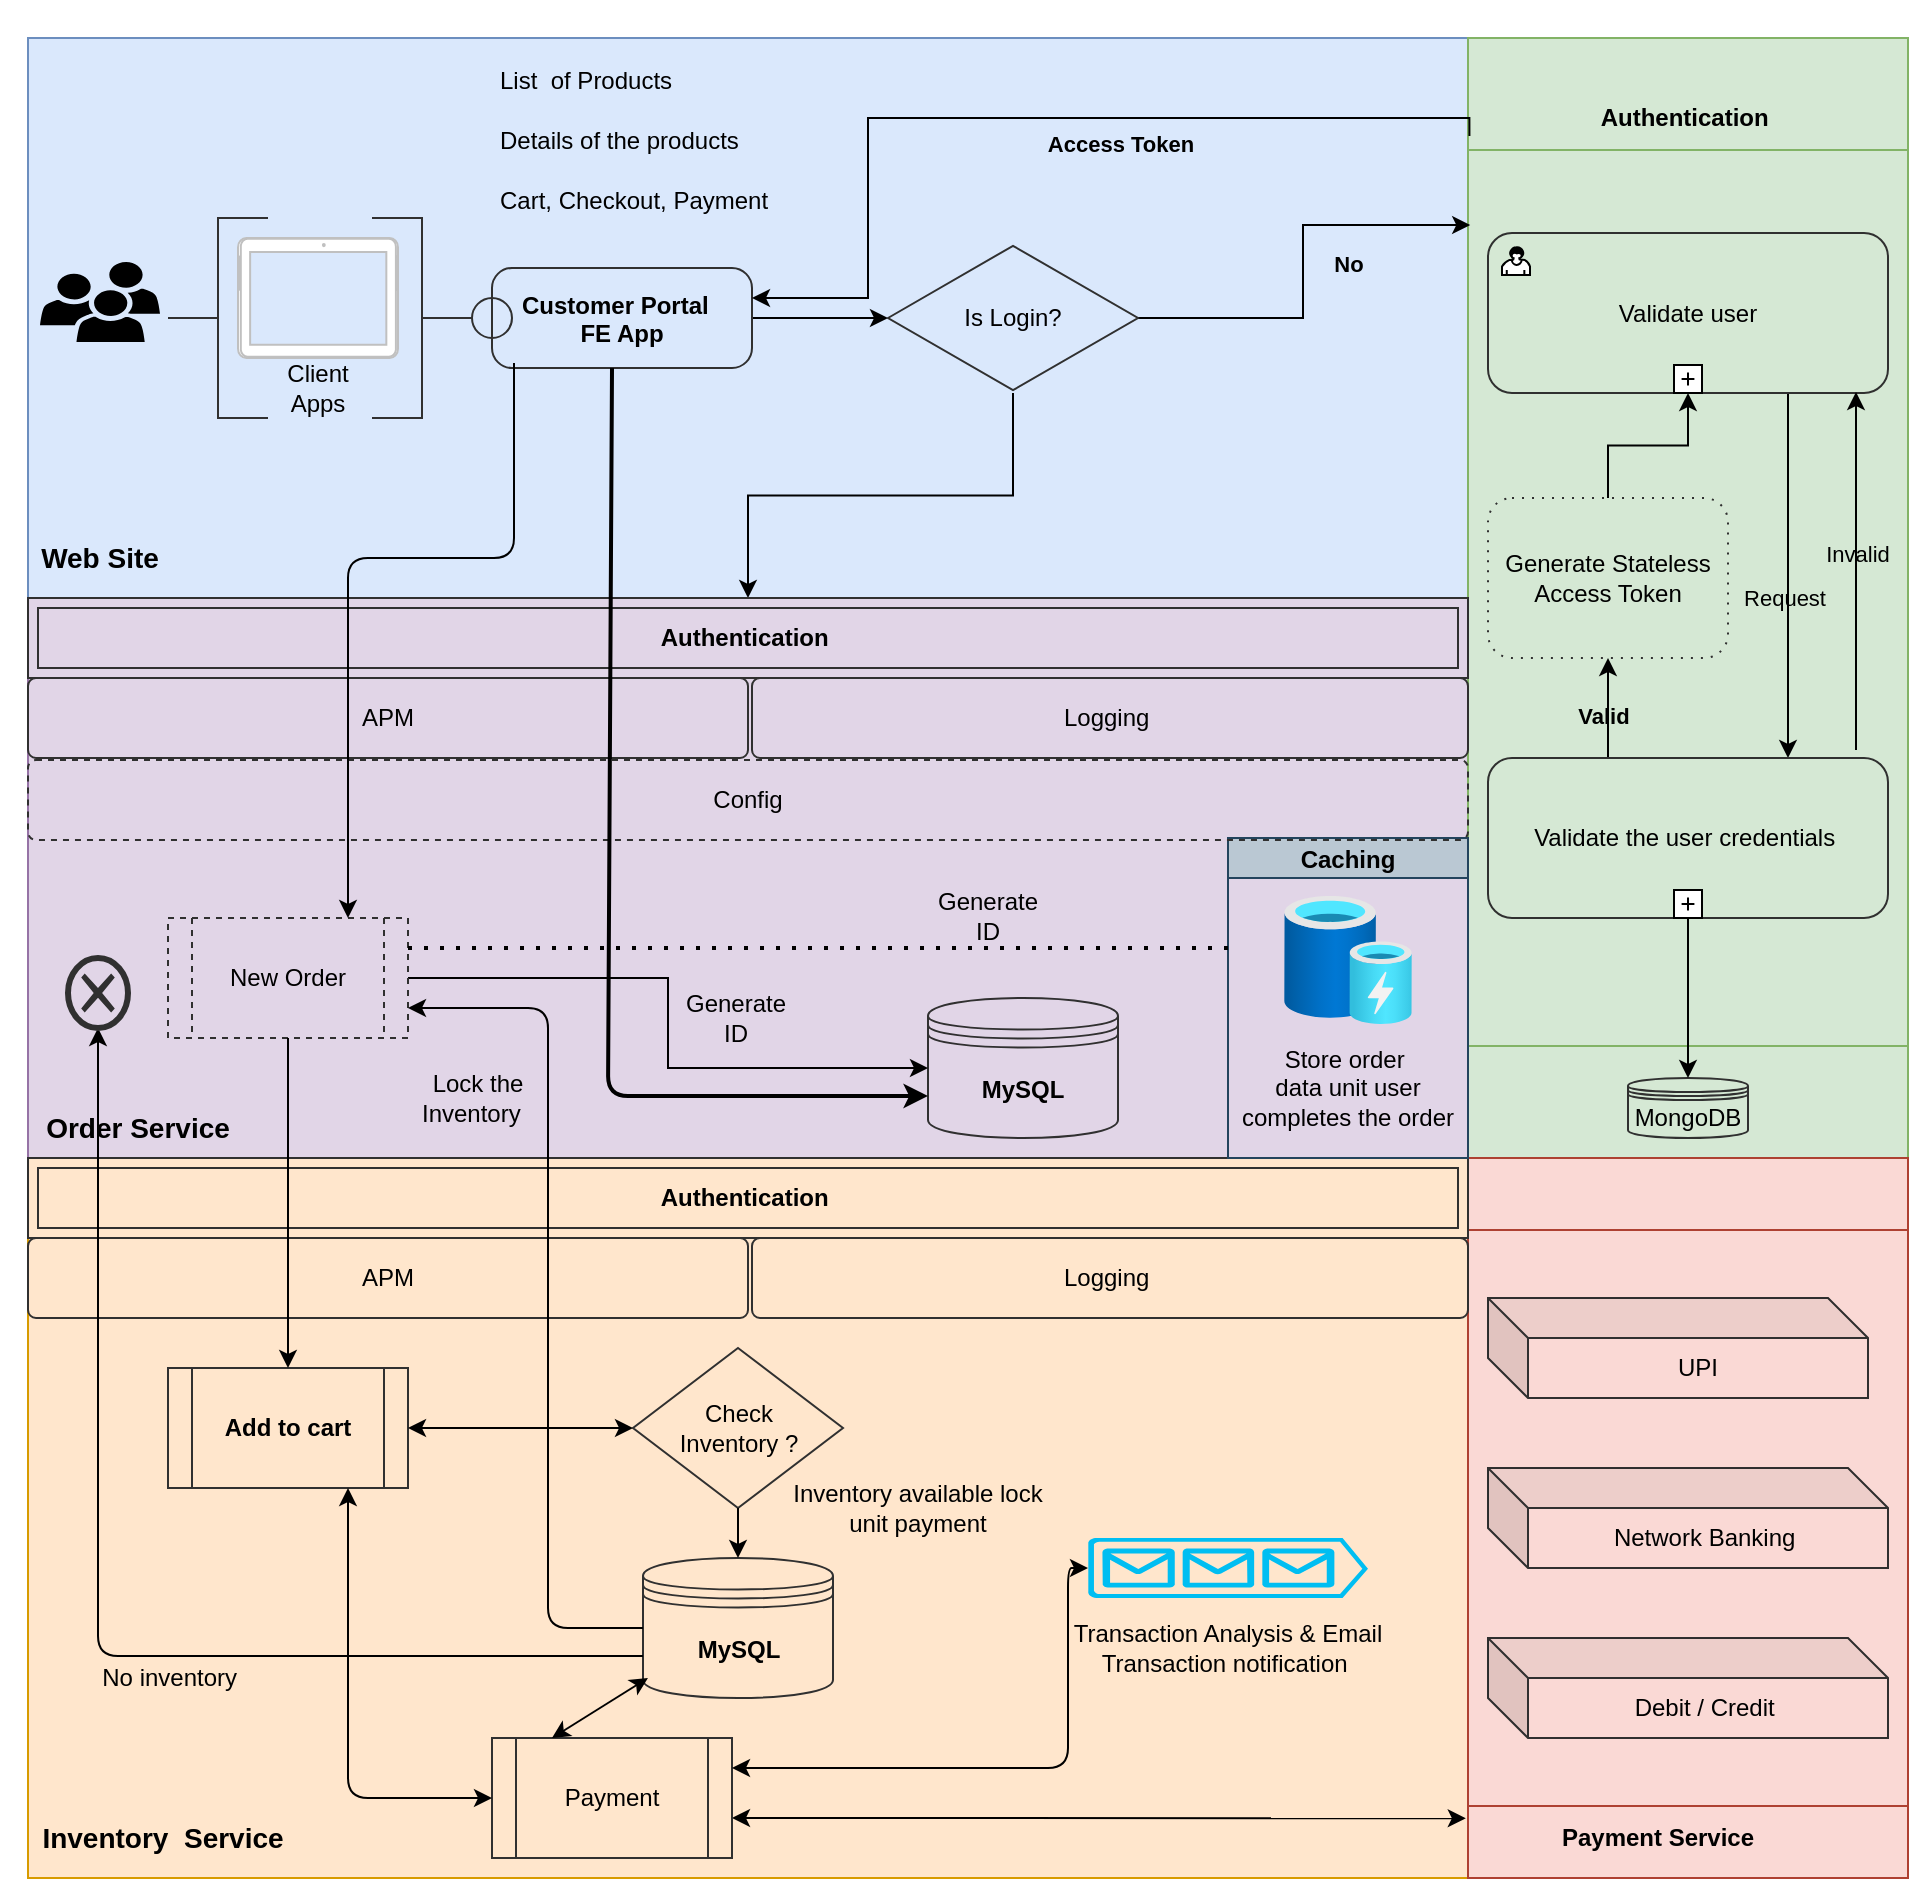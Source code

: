<mxfile version="13.9.5" type="device"><diagram id="s8GR6KWpbj6PPHhlcET9" name="highlevel"><mxGraphModel dx="946" dy="604" grid="1" gridSize="10" guides="1" tooltips="1" connect="1" arrows="1" fold="1" page="1" pageScale="1" pageWidth="827" pageHeight="1169" math="0" shadow="0"><root><mxCell id="0"/><mxCell id="1" parent="0"/><mxCell id="UxBd67RNH-7SOXcz0ok8-1" value="" style="rounded=0;whiteSpace=wrap;html=1;fillColor=#dae8fc;strokeColor=#6c8ebf;" vertex="1" parent="1"><mxGeometry x="40" y="40" width="720" height="280" as="geometry"/></mxCell><mxCell id="UxBd67RNH-7SOXcz0ok8-2" value="" style="rounded=0;whiteSpace=wrap;html=1;fillColor=#e1d5e7;strokeColor=#9673a6;" vertex="1" parent="1"><mxGeometry x="40" y="320" width="720" height="280" as="geometry"/></mxCell><mxCell id="UxBd67RNH-7SOXcz0ok8-3" value="" style="rounded=0;whiteSpace=wrap;html=1;fillColor=#ffe6cc;strokeColor=#d79b00;" vertex="1" parent="1"><mxGeometry x="40" y="600" width="720" height="360" as="geometry"/></mxCell><mxCell id="UxBd67RNH-7SOXcz0ok8-4" value="" style="shape=process;whiteSpace=wrap;html=1;backgroundOutline=1;direction=south;fillColor=#d5e8d4;strokeColor=#82b366;" vertex="1" parent="1"><mxGeometry x="760" y="40" width="220" height="560" as="geometry"/></mxCell><mxCell id="UxBd67RNH-7SOXcz0ok8-9" value="" style="html=1;shape=mxgraph.flowchart.annotation_2;align=left;labelPosition=right;strokeColor=#303030;" vertex="1" parent="1"><mxGeometry x="110" y="130" width="50" height="100" as="geometry"/></mxCell><mxCell id="UxBd67RNH-7SOXcz0ok8-10" value="" style="html=1;shape=mxgraph.flowchart.annotation_2;align=left;labelPosition=right;strokeColor=#303030;rotation=-180;" vertex="1" parent="1"><mxGeometry x="212" y="130" width="50" height="100" as="geometry"/></mxCell><mxCell id="UxBd67RNH-7SOXcz0ok8-22" value="" style="verticalLabelPosition=bottom;verticalAlign=top;html=1;shadow=0;dashed=0;strokeWidth=1;shape=mxgraph.android.tab2;strokeColor=#c0c0c0;direction=north;" vertex="1" parent="1"><mxGeometry x="145" y="140" width="80" height="60" as="geometry"/></mxCell><mxCell id="UxBd67RNH-7SOXcz0ok8-23" value="" style="pointerEvents=1;shadow=0;dashed=0;html=1;strokeColor=none;labelPosition=center;verticalLabelPosition=bottom;verticalAlign=top;outlineConnect=0;align=center;shape=mxgraph.office.users.users;fillColor=#000000;" vertex="1" parent="1"><mxGeometry x="46" y="152" width="60" height="40" as="geometry"/></mxCell><mxCell id="UxBd67RNH-7SOXcz0ok8-24" value="&lt;font color=&quot;#000000&quot;&gt;Client Apps&lt;/font&gt;" style="text;html=1;strokeColor=none;fillColor=none;align=center;verticalAlign=middle;whiteSpace=wrap;rounded=0;" vertex="1" parent="1"><mxGeometry x="165" y="205" width="40" height="20" as="geometry"/></mxCell><mxCell id="UxBd67RNH-7SOXcz0ok8-28" value="" style="edgeStyle=orthogonalEdgeStyle;rounded=0;orthogonalLoop=1;jettySize=auto;html=1;fontColor=#000000;strokeColor=#000000;" edge="1" parent="1" source="UxBd67RNH-7SOXcz0ok8-25" target="UxBd67RNH-7SOXcz0ok8-27"><mxGeometry relative="1" as="geometry"/></mxCell><mxCell id="UxBd67RNH-7SOXcz0ok8-25" value="Customer Portal  &#10;FE App" style="shape=umlState;rounded=1;verticalAlign=middle;align=center;absoluteArcSize=1;arcSize=10;umlStateConnection=connPointRefEntry;boundedLbl=1;strokeColor=#303030;fillColor=none;fontColor=#000000;fontStyle=1" vertex="1" parent="1"><mxGeometry x="262" y="155" width="140" height="50" as="geometry"/></mxCell><mxCell id="UxBd67RNH-7SOXcz0ok8-30" value="" style="edgeStyle=orthogonalEdgeStyle;rounded=0;orthogonalLoop=1;jettySize=auto;html=1;strokeColor=#000000;fontColor=#000000;" edge="1" parent="1" source="UxBd67RNH-7SOXcz0ok8-27" target="UxBd67RNH-7SOXcz0ok8-2"><mxGeometry relative="1" as="geometry"/></mxCell><mxCell id="UxBd67RNH-7SOXcz0ok8-31" style="edgeStyle=orthogonalEdgeStyle;rounded=0;orthogonalLoop=1;jettySize=auto;html=1;entryX=0.167;entryY=0.995;entryDx=0;entryDy=0;entryPerimeter=0;strokeColor=#000000;fontColor=#000000;" edge="1" parent="1" source="UxBd67RNH-7SOXcz0ok8-27" target="UxBd67RNH-7SOXcz0ok8-4"><mxGeometry relative="1" as="geometry"/></mxCell><mxCell id="UxBd67RNH-7SOXcz0ok8-49" value="No" style="edgeLabel;html=1;align=center;verticalAlign=middle;resizable=0;points=[];fontColor=#000000;labelBackgroundColor=none;fontStyle=1" vertex="1" connectable="0" parent="UxBd67RNH-7SOXcz0ok8-31"><mxGeometry x="-0.195" y="-2" relative="1" as="geometry"><mxPoint x="20.5" y="-24.5" as="offset"/></mxGeometry></mxCell><mxCell id="UxBd67RNH-7SOXcz0ok8-27" value="Is Login?" style="html=1;whiteSpace=wrap;aspect=fixed;shape=isoRectangle;strokeColor=#303030;fillColor=none;fontColor=#000000;" vertex="1" parent="1"><mxGeometry x="470" y="142.5" width="125" height="75" as="geometry"/></mxCell><mxCell id="UxBd67RNH-7SOXcz0ok8-29" value="MongoDB" style="shape=datastore;whiteSpace=wrap;html=1;strokeColor=#303030;fillColor=none;fontColor=#000000;" vertex="1" parent="1"><mxGeometry x="840" y="560" width="60" height="30" as="geometry"/></mxCell><mxCell id="UxBd67RNH-7SOXcz0ok8-40" value="" style="edgeStyle=orthogonalEdgeStyle;rounded=0;orthogonalLoop=1;jettySize=auto;html=1;exitX=0.75;exitY=1;exitDx=0;exitDy=0;entryX=0.75;entryY=0;entryDx=0;entryDy=0;strokeColor=#000000;fontColor=#000000;" edge="1" parent="1" source="UxBd67RNH-7SOXcz0ok8-34" target="UxBd67RNH-7SOXcz0ok8-38"><mxGeometry relative="1" as="geometry"/></mxCell><mxCell id="UxBd67RNH-7SOXcz0ok8-45" value="Request" style="edgeLabel;html=1;align=center;verticalAlign=middle;resizable=0;points=[];fontColor=#000000;labelBackgroundColor=none;" vertex="1" connectable="0" parent="UxBd67RNH-7SOXcz0ok8-40"><mxGeometry x="0.112" y="-2" relative="1" as="geometry"><mxPoint y="1" as="offset"/></mxGeometry></mxCell><mxCell id="UxBd67RNH-7SOXcz0ok8-34" value="Validate user" style="html=1;whiteSpace=wrap;rounded=1;dropTarget=0;strokeColor=#303030;fillColor=none;fontColor=#000000;" vertex="1" parent="1"><mxGeometry x="770" y="137.5" width="200" height="80" as="geometry"/></mxCell><mxCell id="UxBd67RNH-7SOXcz0ok8-35" value="" style="html=1;shape=mxgraph.bpmn.user_task;outlineConnect=0;" vertex="1" parent="UxBd67RNH-7SOXcz0ok8-34"><mxGeometry width="14" height="14" relative="1" as="geometry"><mxPoint x="7" y="7" as="offset"/></mxGeometry></mxCell><mxCell id="UxBd67RNH-7SOXcz0ok8-36" value="" style="html=1;shape=plus;outlineConnect=0;" vertex="1" parent="UxBd67RNH-7SOXcz0ok8-34"><mxGeometry x="0.5" y="1" width="14" height="14" relative="1" as="geometry"><mxPoint x="-7" y="-14" as="offset"/></mxGeometry></mxCell><mxCell id="UxBd67RNH-7SOXcz0ok8-43" value="" style="edgeStyle=orthogonalEdgeStyle;rounded=0;orthogonalLoop=1;jettySize=auto;html=1;strokeColor=#000000;fontColor=#000000;" edge="1" parent="1" source="UxBd67RNH-7SOXcz0ok8-37" target="UxBd67RNH-7SOXcz0ok8-34"><mxGeometry relative="1" as="geometry"/></mxCell><mxCell id="UxBd67RNH-7SOXcz0ok8-37" value="Generate Stateless Access Token" style="shape=ext;rounded=1;html=1;whiteSpace=wrap;dashed=1;dashPattern=1 4;strokeColor=#303030;fillColor=none;fontColor=#000000;" vertex="1" parent="1"><mxGeometry x="770" y="270" width="120" height="80" as="geometry"/></mxCell><mxCell id="UxBd67RNH-7SOXcz0ok8-41" style="edgeStyle=orthogonalEdgeStyle;rounded=0;orthogonalLoop=1;jettySize=auto;html=1;exitX=0.5;exitY=1;exitDx=0;exitDy=0;strokeColor=#000000;fontColor=#000000;" edge="1" parent="1" source="UxBd67RNH-7SOXcz0ok8-38" target="UxBd67RNH-7SOXcz0ok8-29"><mxGeometry relative="1" as="geometry"/></mxCell><mxCell id="UxBd67RNH-7SOXcz0ok8-42" value="" style="edgeStyle=orthogonalEdgeStyle;rounded=0;orthogonalLoop=1;jettySize=auto;html=1;strokeColor=#000000;fontColor=#000000;" edge="1" parent="1" source="UxBd67RNH-7SOXcz0ok8-38" target="UxBd67RNH-7SOXcz0ok8-37"><mxGeometry relative="1" as="geometry"><Array as="points"><mxPoint x="830" y="390"/><mxPoint x="830" y="390"/></Array></mxGeometry></mxCell><mxCell id="UxBd67RNH-7SOXcz0ok8-44" value="Valid&amp;nbsp;" style="edgeLabel;html=1;align=center;verticalAlign=middle;resizable=0;points=[];fontColor=#000000;labelBackgroundColor=none;fontStyle=1" vertex="1" connectable="0" parent="UxBd67RNH-7SOXcz0ok8-42"><mxGeometry x="-0.16" y="1" relative="1" as="geometry"><mxPoint as="offset"/></mxGeometry></mxCell><mxCell id="UxBd67RNH-7SOXcz0ok8-38" value="Validate the user credentials&amp;nbsp;" style="html=1;whiteSpace=wrap;rounded=1;dropTarget=0;strokeColor=#303030;fillColor=none;fontColor=#000000;" vertex="1" parent="1"><mxGeometry x="770" y="400" width="200" height="80" as="geometry"/></mxCell><mxCell id="UxBd67RNH-7SOXcz0ok8-39" value="" style="html=1;shape=plus;outlineConnect=0;" vertex="1" parent="UxBd67RNH-7SOXcz0ok8-38"><mxGeometry x="0.5" y="1" width="14" height="14" relative="1" as="geometry"><mxPoint x="-7" y="-14" as="offset"/></mxGeometry></mxCell><mxCell id="UxBd67RNH-7SOXcz0ok8-46" value="&lt;b&gt;Authentication&lt;/b&gt;&amp;nbsp;" style="text;html=1;strokeColor=none;fillColor=none;align=center;verticalAlign=middle;whiteSpace=wrap;rounded=0;labelBackgroundColor=none;fontColor=#000000;" vertex="1" parent="1"><mxGeometry x="850" y="70" width="40" height="20" as="geometry"/></mxCell><mxCell id="UxBd67RNH-7SOXcz0ok8-47" value="" style="edgeStyle=orthogonalEdgeStyle;rounded=0;orthogonalLoop=1;jettySize=auto;html=1;exitX=0.92;exitY=-0.05;exitDx=0;exitDy=0;entryX=0.92;entryY=0.994;entryDx=0;entryDy=0;strokeColor=#000000;fontColor=#000000;exitPerimeter=0;entryPerimeter=0;" edge="1" parent="1" source="UxBd67RNH-7SOXcz0ok8-38" target="UxBd67RNH-7SOXcz0ok8-34"><mxGeometry relative="1" as="geometry"><mxPoint x="930" y="227.5" as="sourcePoint"/><mxPoint x="930" y="410" as="targetPoint"/></mxGeometry></mxCell><mxCell id="UxBd67RNH-7SOXcz0ok8-48" value="Invalid&amp;nbsp;" style="edgeLabel;html=1;align=center;verticalAlign=middle;resizable=0;points=[];fontColor=#000000;labelBackgroundColor=none;" vertex="1" connectable="0" parent="UxBd67RNH-7SOXcz0ok8-47"><mxGeometry x="0.112" y="-2" relative="1" as="geometry"><mxPoint y="1" as="offset"/></mxGeometry></mxCell><mxCell id="UxBd67RNH-7SOXcz0ok8-53" value="" style="shape=process;whiteSpace=wrap;html=1;backgroundOutline=1;labelBackgroundColor=none;strokeColor=#ae4132;fillColor=#fad9d5;direction=south;" vertex="1" parent="1"><mxGeometry x="760" y="600" width="220" height="360" as="geometry"/></mxCell><mxCell id="UxBd67RNH-7SOXcz0ok8-54" value="&lt;b&gt;Payment Service&lt;/b&gt;" style="text;html=1;strokeColor=none;fillColor=none;align=center;verticalAlign=middle;whiteSpace=wrap;rounded=0;labelBackgroundColor=none;fontColor=#000000;" vertex="1" parent="1"><mxGeometry x="800" y="930" width="110" height="20" as="geometry"/></mxCell><mxCell id="UxBd67RNH-7SOXcz0ok8-55" value="UPI" style="shape=cube;whiteSpace=wrap;html=1;boundedLbl=1;backgroundOutline=1;darkOpacity=0.05;darkOpacity2=0.1;labelBackgroundColor=none;strokeColor=#303030;fillColor=none;fontColor=#000000;" vertex="1" parent="1"><mxGeometry x="770" y="670" width="190" height="50" as="geometry"/></mxCell><mxCell id="UxBd67RNH-7SOXcz0ok8-56" value="Network Banking&amp;nbsp;" style="shape=cube;whiteSpace=wrap;html=1;boundedLbl=1;backgroundOutline=1;darkOpacity=0.05;darkOpacity2=0.1;labelBackgroundColor=none;strokeColor=#303030;fillColor=none;fontColor=#000000;" vertex="1" parent="1"><mxGeometry x="770" y="755" width="200" height="50" as="geometry"/></mxCell><mxCell id="UxBd67RNH-7SOXcz0ok8-57" value="Debit / Credit&amp;nbsp;" style="shape=cube;whiteSpace=wrap;html=1;boundedLbl=1;backgroundOutline=1;darkOpacity=0.05;darkOpacity2=0.1;labelBackgroundColor=none;strokeColor=#303030;fillColor=none;fontColor=#000000;" vertex="1" parent="1"><mxGeometry x="770" y="840" width="200" height="50" as="geometry"/></mxCell><mxCell id="UxBd67RNH-7SOXcz0ok8-60" value="&lt;b&gt;Authentication&amp;nbsp;&lt;/b&gt;" style="shape=ext;margin=3;double=1;whiteSpace=wrap;html=1;align=center;labelBackgroundColor=none;strokeColor=#303030;fillColor=none;fontColor=#000000;" vertex="1" parent="1"><mxGeometry x="40" y="320" width="720" height="40" as="geometry"/></mxCell><mxCell id="UxBd67RNH-7SOXcz0ok8-61" value="Logging&amp;nbsp;" style="rounded=1;arcSize=10;whiteSpace=wrap;html=1;align=center;labelBackgroundColor=none;strokeColor=#303030;fillColor=none;fontColor=#000000;" vertex="1" parent="1"><mxGeometry x="402" y="360" width="358" height="40" as="geometry"/></mxCell><mxCell id="UxBd67RNH-7SOXcz0ok8-62" value="APM" style="rounded=1;arcSize=10;whiteSpace=wrap;html=1;align=center;labelBackgroundColor=none;strokeColor=#303030;fillColor=none;fontColor=#000000;" vertex="1" parent="1"><mxGeometry x="40" y="360" width="360" height="40" as="geometry"/></mxCell><mxCell id="UxBd67RNH-7SOXcz0ok8-63" value="&lt;b&gt;&lt;font style=&quot;font-size: 14px&quot;&gt;Web Site&lt;/font&gt;&lt;/b&gt;" style="text;html=1;strokeColor=none;fillColor=none;align=center;verticalAlign=middle;whiteSpace=wrap;rounded=0;labelBackgroundColor=none;fontColor=#000000;" vertex="1" parent="1"><mxGeometry x="26" y="290" width="100" height="20" as="geometry"/></mxCell><mxCell id="UxBd67RNH-7SOXcz0ok8-64" value="&lt;b&gt;&lt;font style=&quot;font-size: 14px&quot;&gt;Order Service&lt;/font&gt;&lt;/b&gt;" style="text;html=1;strokeColor=none;fillColor=none;align=center;verticalAlign=middle;whiteSpace=wrap;rounded=0;labelBackgroundColor=none;fontColor=#000000;" vertex="1" parent="1"><mxGeometry x="45" y="575" width="100" height="20" as="geometry"/></mxCell><mxCell id="UxBd67RNH-7SOXcz0ok8-65" value="&lt;b&gt;&lt;font style=&quot;font-size: 14px&quot;&gt;Inventory&amp;nbsp; Service&lt;/font&gt;&lt;/b&gt;" style="text;html=1;strokeColor=none;fillColor=none;align=center;verticalAlign=middle;whiteSpace=wrap;rounded=0;labelBackgroundColor=none;fontColor=#000000;" vertex="1" parent="1"><mxGeometry x="40" y="930" width="135" height="20" as="geometry"/></mxCell><mxCell id="UxBd67RNH-7SOXcz0ok8-66" value="&lt;b&gt;Authentication&amp;nbsp;&lt;/b&gt;" style="shape=ext;margin=3;double=1;whiteSpace=wrap;html=1;align=center;labelBackgroundColor=none;strokeColor=#303030;fillColor=none;fontColor=#000000;" vertex="1" parent="1"><mxGeometry x="40" y="600" width="720" height="40" as="geometry"/></mxCell><mxCell id="UxBd67RNH-7SOXcz0ok8-67" value="APM" style="rounded=1;arcSize=10;whiteSpace=wrap;html=1;align=center;labelBackgroundColor=none;strokeColor=#303030;fillColor=none;fontColor=#000000;" vertex="1" parent="1"><mxGeometry x="40" y="640" width="360" height="40" as="geometry"/></mxCell><mxCell id="UxBd67RNH-7SOXcz0ok8-68" value="Logging&amp;nbsp;" style="rounded=1;arcSize=10;whiteSpace=wrap;html=1;align=center;labelBackgroundColor=none;strokeColor=#303030;fillColor=none;fontColor=#000000;" vertex="1" parent="1"><mxGeometry x="402" y="640" width="358" height="40" as="geometry"/></mxCell><mxCell id="UxBd67RNH-7SOXcz0ok8-69" value="&lt;b&gt;MySQL&lt;/b&gt;" style="shape=datastore;whiteSpace=wrap;html=1;labelBackgroundColor=none;strokeColor=#303030;fillColor=none;fontColor=#000000;" vertex="1" parent="1"><mxGeometry x="490" y="520" width="95" height="70" as="geometry"/></mxCell><mxCell id="UxBd67RNH-7SOXcz0ok8-70" value="Caching" style="swimlane;startSize=20;labelBackgroundColor=none;strokeColor=#23445d;fillColor=#bac8d3;" vertex="1" parent="1"><mxGeometry x="640" y="440" width="120" height="160" as="geometry"/></mxCell><mxCell id="UxBd67RNH-7SOXcz0ok8-71" value="" style="aspect=fixed;html=1;points=[];align=center;image;fontSize=12;image=img/lib/azure2/general/Cache.svg;labelBackgroundColor=none;strokeColor=#303030;fillColor=none;" vertex="1" parent="1"><mxGeometry x="668" y="469" width="64" height="64" as="geometry"/></mxCell><mxCell id="UxBd67RNH-7SOXcz0ok8-75" value="&lt;span style=&quot;text-align: left&quot;&gt;Store order&amp;nbsp;&lt;/span&gt;&lt;br style=&quot;text-align: left&quot;&gt;&lt;span style=&quot;text-align: left&quot;&gt;data unit user completes the order&lt;/span&gt;" style="text;html=1;strokeColor=none;fillColor=none;align=center;verticalAlign=middle;whiteSpace=wrap;rounded=0;labelBackgroundColor=none;fontColor=#000000;" vertex="1" parent="1"><mxGeometry x="645" y="555" width="110" height="20" as="geometry"/></mxCell><mxCell id="UxBd67RNH-7SOXcz0ok8-76" value="Config" style="rounded=1;arcSize=10;whiteSpace=wrap;html=1;align=center;labelBackgroundColor=none;strokeColor=#303030;fillColor=none;fontColor=#000000;dashed=1;" vertex="1" parent="1"><mxGeometry x="40" y="401" width="720" height="40" as="geometry"/></mxCell><mxCell id="UxBd67RNH-7SOXcz0ok8-79" style="edgeStyle=orthogonalEdgeStyle;rounded=0;orthogonalLoop=1;jettySize=auto;html=1;exitX=1;exitY=0.5;exitDx=0;exitDy=0;entryX=0;entryY=0.5;entryDx=0;entryDy=0;strokeColor=#000000;fontColor=#000000;" edge="1" parent="1" source="UxBd67RNH-7SOXcz0ok8-77" target="UxBd67RNH-7SOXcz0ok8-69"><mxGeometry relative="1" as="geometry"/></mxCell><mxCell id="UxBd67RNH-7SOXcz0ok8-77" value="New Order" style="shape=process;whiteSpace=wrap;html=1;backgroundOutline=1;dashed=1;labelBackgroundColor=none;strokeColor=#303030;fillColor=none;fontColor=#000000;" vertex="1" parent="1"><mxGeometry x="110" y="480" width="120" height="60" as="geometry"/></mxCell><mxCell id="UxBd67RNH-7SOXcz0ok8-81" value="" style="endArrow=none;dashed=1;html=1;dashPattern=1 3;strokeWidth=2;fontColor=#000000;entryX=1;entryY=0.25;entryDx=0;entryDy=0;strokeColor=#000000;" edge="1" parent="1" target="UxBd67RNH-7SOXcz0ok8-77"><mxGeometry width="50" height="50" relative="1" as="geometry"><mxPoint x="640" y="495" as="sourcePoint"/><mxPoint x="490" y="620" as="targetPoint"/></mxGeometry></mxCell><mxCell id="UxBd67RNH-7SOXcz0ok8-83" value="" style="endArrow=classic;html=1;strokeColor=#000000;strokeWidth=2;fontColor=#000000;exitX=0.5;exitY=1;exitDx=0;exitDy=0;entryX=0;entryY=0.7;entryDx=0;entryDy=0;" edge="1" parent="1" source="UxBd67RNH-7SOXcz0ok8-25" target="UxBd67RNH-7SOXcz0ok8-69"><mxGeometry width="50" height="50" relative="1" as="geometry"><mxPoint x="330" y="270" as="sourcePoint"/><mxPoint x="380" y="220" as="targetPoint"/><Array as="points"><mxPoint x="330" y="569"/></Array></mxGeometry></mxCell><mxCell id="UxBd67RNH-7SOXcz0ok8-85" value="" style="swimlane;fontStyle=1;childLayout=stackLayout;horizontal=1;startSize=26;horizontalStack=0;resizeParent=1;resizeParentMax=0;resizeLast=0;collapsible=1;marginBottom=0;align=center;fontSize=14;dashed=1;labelBackgroundColor=none;fillColor=none;fontColor=#00000;swimlaneLine=0;glass=0;sketch=0;shadow=0;rounded=0;strokeColor=none;swimlaneFillColor=none;" vertex="1" parent="1"><mxGeometry x="270" y="21.5" width="160" height="116" as="geometry"><mxRectangle x="270" y="21.5" width="50" height="26" as="alternateBounds"/></mxGeometry></mxCell><mxCell id="UxBd67RNH-7SOXcz0ok8-86" value="List  of Products " style="text;strokeColor=none;fillColor=none;spacingLeft=4;spacingRight=4;overflow=hidden;rotatable=0;points=[[0,0.5],[1,0.5]];portConstraint=eastwest;fontSize=12;fontColor=#000000;" vertex="1" parent="UxBd67RNH-7SOXcz0ok8-85"><mxGeometry y="26" width="160" height="30" as="geometry"/></mxCell><mxCell id="UxBd67RNH-7SOXcz0ok8-87" value="Details of the products" style="text;strokeColor=none;fillColor=none;spacingLeft=4;spacingRight=4;overflow=hidden;rotatable=0;points=[[0,0.5],[1,0.5]];portConstraint=eastwest;fontSize=12;fontColor=#000000;" vertex="1" parent="UxBd67RNH-7SOXcz0ok8-85"><mxGeometry y="56" width="160" height="30" as="geometry"/></mxCell><mxCell id="UxBd67RNH-7SOXcz0ok8-88" value="Cart, Checkout, Payment" style="text;strokeColor=none;fillColor=none;spacingLeft=4;spacingRight=4;overflow=hidden;rotatable=0;points=[[0,0.5],[1,0.5]];portConstraint=eastwest;fontSize=12;fontColor=#000000;" vertex="1" parent="UxBd67RNH-7SOXcz0ok8-85"><mxGeometry y="86" width="160" height="30" as="geometry"/></mxCell><mxCell id="UxBd67RNH-7SOXcz0ok8-89" value="" style="edgeStyle=orthogonalEdgeStyle;rounded=0;orthogonalLoop=1;jettySize=auto;html=1;strokeColor=#000000;fontColor=#000000;exitX=1.001;exitY=0.175;exitDx=0;exitDy=0;exitPerimeter=0;entryX=1;entryY=0.3;entryDx=0;entryDy=0;" edge="1" parent="1" source="UxBd67RNH-7SOXcz0ok8-1" target="UxBd67RNH-7SOXcz0ok8-25"><mxGeometry relative="1" as="geometry"><mxPoint x="760.72" y="89" as="sourcePoint"/><mxPoint x="337.5" y="155" as="targetPoint"/><Array as="points"><mxPoint x="761" y="80"/><mxPoint x="460" y="80"/><mxPoint x="460" y="170"/></Array></mxGeometry></mxCell><mxCell id="UxBd67RNH-7SOXcz0ok8-90" value="Access Token" style="edgeLabel;html=1;align=center;verticalAlign=middle;resizable=0;points=[];fontColor=#000000;labelBackgroundColor=none;fontStyle=1" vertex="1" connectable="0" parent="UxBd67RNH-7SOXcz0ok8-89"><mxGeometry x="-0.053" y="3" relative="1" as="geometry"><mxPoint x="32.3" y="9.5" as="offset"/></mxGeometry></mxCell><mxCell id="UxBd67RNH-7SOXcz0ok8-91" value="&lt;b&gt;MySQL&lt;/b&gt;" style="shape=datastore;whiteSpace=wrap;html=1;labelBackgroundColor=none;strokeColor=#303030;fillColor=none;fontColor=#000000;" vertex="1" parent="1"><mxGeometry x="347.5" y="800" width="95" height="70" as="geometry"/></mxCell><mxCell id="UxBd67RNH-7SOXcz0ok8-92" value="" style="verticalLabelPosition=bottom;html=1;verticalAlign=top;align=center;strokeColor=none;fillColor=#00BEF2;shape=mxgraph.azure.queue_generic;pointerEvents=1;rounded=0;shadow=0;glass=0;dashed=1;labelBackgroundColor=none;sketch=0;fontColor=#000000;" vertex="1" parent="1"><mxGeometry x="570" y="790" width="140" height="30" as="geometry"/></mxCell><mxCell id="UxBd67RNH-7SOXcz0ok8-93" value="Transaction Analysis &amp;amp; Email Transaction notification&amp;nbsp;" style="text;html=1;strokeColor=none;fillColor=none;align=center;verticalAlign=middle;whiteSpace=wrap;rounded=0;shadow=0;glass=0;dashed=1;labelBackgroundColor=none;sketch=0;fontColor=#000000;" vertex="1" parent="1"><mxGeometry x="550" y="835" width="180" height="20" as="geometry"/></mxCell><mxCell id="UxBd67RNH-7SOXcz0ok8-94" value="Check &lt;br&gt;Inventory ?" style="rhombus;whiteSpace=wrap;html=1;rounded=0;shadow=0;glass=0;labelBackgroundColor=none;sketch=0;strokeColor=#303030;fillColor=none;fontColor=#000000;" vertex="1" parent="1"><mxGeometry x="342.5" y="695" width="105" height="80" as="geometry"/></mxCell><mxCell id="UxBd67RNH-7SOXcz0ok8-98" value="&lt;b&gt;Add to cart&lt;/b&gt;" style="shape=process;whiteSpace=wrap;html=1;backgroundOutline=1;rounded=0;shadow=0;glass=0;labelBackgroundColor=none;sketch=0;strokeColor=#303030;fillColor=none;fontColor=#000000;" vertex="1" parent="1"><mxGeometry x="110" y="705" width="120" height="60" as="geometry"/></mxCell><mxCell id="UxBd67RNH-7SOXcz0ok8-99" value="" style="endArrow=classic;html=1;strokeColor=#000000;strokeWidth=1;fontColor=#000000;exitX=0.5;exitY=1;exitDx=0;exitDy=0;entryX=0.5;entryY=0;entryDx=0;entryDy=0;" edge="1" parent="1" source="UxBd67RNH-7SOXcz0ok8-77" target="UxBd67RNH-7SOXcz0ok8-98"><mxGeometry width="50" height="50" relative="1" as="geometry"><mxPoint x="290" y="640" as="sourcePoint"/><mxPoint x="340" y="590" as="targetPoint"/></mxGeometry></mxCell><mxCell id="UxBd67RNH-7SOXcz0ok8-100" value="" style="endArrow=classic;startArrow=classic;html=1;strokeColor=#000000;strokeWidth=1;fontColor=#000000;exitX=1;exitY=0.5;exitDx=0;exitDy=0;entryX=0;entryY=0.5;entryDx=0;entryDy=0;" edge="1" parent="1" source="UxBd67RNH-7SOXcz0ok8-98" target="UxBd67RNH-7SOXcz0ok8-94"><mxGeometry width="50" height="50" relative="1" as="geometry"><mxPoint x="450" y="780" as="sourcePoint"/><mxPoint x="500" y="730" as="targetPoint"/></mxGeometry></mxCell><mxCell id="UxBd67RNH-7SOXcz0ok8-101" value="" style="endArrow=classic;html=1;strokeColor=#000000;strokeWidth=1;fontColor=#000000;exitX=0.5;exitY=1;exitDx=0;exitDy=0;entryX=0.5;entryY=0;entryDx=0;entryDy=0;" edge="1" parent="1" source="UxBd67RNH-7SOXcz0ok8-94" target="UxBd67RNH-7SOXcz0ok8-91"><mxGeometry width="50" height="50" relative="1" as="geometry"><mxPoint x="400" y="720" as="sourcePoint"/><mxPoint x="450" y="670" as="targetPoint"/></mxGeometry></mxCell><mxCell id="UxBd67RNH-7SOXcz0ok8-102" value="" style="endArrow=classic;html=1;strokeColor=#000000;strokeWidth=1;fontColor=#000000;entryX=1;entryY=0.75;entryDx=0;entryDy=0;exitX=0;exitY=0.5;exitDx=0;exitDy=0;" edge="1" parent="1" source="UxBd67RNH-7SOXcz0ok8-91" target="UxBd67RNH-7SOXcz0ok8-77"><mxGeometry width="50" height="50" relative="1" as="geometry"><mxPoint x="400" y="720" as="sourcePoint"/><mxPoint x="450" y="670" as="targetPoint"/><Array as="points"><mxPoint x="300" y="835"/><mxPoint x="300" y="525"/></Array></mxGeometry></mxCell><mxCell id="UxBd67RNH-7SOXcz0ok8-103" value="Lock the Inventory&amp;nbsp;&amp;nbsp;" style="text;html=1;strokeColor=none;fillColor=none;align=center;verticalAlign=middle;whiteSpace=wrap;rounded=0;shadow=0;glass=0;labelBackgroundColor=none;sketch=0;fontColor=#000000;" vertex="1" parent="1"><mxGeometry x="220" y="560" width="90" height="20" as="geometry"/></mxCell><mxCell id="UxBd67RNH-7SOXcz0ok8-105" value="" style="endArrow=classic;html=1;strokeColor=#000000;strokeWidth=1;fontColor=#000000;exitX=0;exitY=0.7;exitDx=0;exitDy=0;entryX=0.5;entryY=1;entryDx=0;entryDy=0;" edge="1" parent="1" source="UxBd67RNH-7SOXcz0ok8-91" target="UxBd67RNH-7SOXcz0ok8-106"><mxGeometry width="50" height="50" relative="1" as="geometry"><mxPoint x="360" y="580" as="sourcePoint"/><mxPoint x="410" y="530" as="targetPoint"/><Array as="points"><mxPoint x="75" y="849"/></Array></mxGeometry></mxCell><mxCell id="UxBd67RNH-7SOXcz0ok8-106" value="" style="shape=mxgraph.bpmn.shape;html=1;verticalLabelPosition=bottom;labelBackgroundColor=#ffffff;verticalAlign=top;align=center;perimeter=ellipsePerimeter;outlineConnect=0;outline=end;symbol=cancel;rounded=0;shadow=0;glass=0;sketch=0;strokeColor=#303030;fillColor=none;fontColor=#000000;" vertex="1" parent="1"><mxGeometry x="60" y="500" width="30" height="35" as="geometry"/></mxCell><mxCell id="UxBd67RNH-7SOXcz0ok8-107" value="No inventory&amp;nbsp;" style="text;html=1;strokeColor=none;fillColor=none;align=center;verticalAlign=middle;whiteSpace=wrap;rounded=0;shadow=0;glass=0;labelBackgroundColor=none;sketch=0;fontColor=#000000;" vertex="1" parent="1"><mxGeometry x="60" y="850" width="105" height="20" as="geometry"/></mxCell><mxCell id="UxBd67RNH-7SOXcz0ok8-108" value="" style="endArrow=classic;html=1;strokeColor=#000000;strokeWidth=1;fontColor=#000000;exitX=0.15;exitY=0.95;exitDx=0;exitDy=0;exitPerimeter=0;entryX=0.75;entryY=0;entryDx=0;entryDy=0;" edge="1" parent="1" source="UxBd67RNH-7SOXcz0ok8-25" target="UxBd67RNH-7SOXcz0ok8-77"><mxGeometry width="50" height="50" relative="1" as="geometry"><mxPoint x="360" y="430" as="sourcePoint"/><mxPoint x="410" y="380" as="targetPoint"/><Array as="points"><mxPoint x="283" y="300"/><mxPoint x="200" y="300"/></Array></mxGeometry></mxCell><mxCell id="UxBd67RNH-7SOXcz0ok8-110" value="Inventory available lock&lt;br&gt;unit payment" style="text;html=1;strokeColor=none;fillColor=none;align=center;verticalAlign=middle;whiteSpace=wrap;rounded=0;shadow=0;glass=0;labelBackgroundColor=none;sketch=0;fontColor=#000000;" vertex="1" parent="1"><mxGeometry x="420" y="765" width="130" height="20" as="geometry"/></mxCell><mxCell id="UxBd67RNH-7SOXcz0ok8-111" value="Generate ID" style="text;html=1;strokeColor=none;fillColor=none;align=center;verticalAlign=middle;whiteSpace=wrap;rounded=0;shadow=0;glass=0;labelBackgroundColor=none;sketch=0;fontColor=#000000;" vertex="1" parent="1"><mxGeometry x="374" y="520" width="40" height="20" as="geometry"/></mxCell><mxCell id="UxBd67RNH-7SOXcz0ok8-112" value="Generate ID" style="text;html=1;strokeColor=none;fillColor=none;align=center;verticalAlign=middle;whiteSpace=wrap;rounded=0;shadow=0;glass=0;labelBackgroundColor=none;sketch=0;fontColor=#000000;" vertex="1" parent="1"><mxGeometry x="500" y="469" width="40" height="20" as="geometry"/></mxCell><mxCell id="UxBd67RNH-7SOXcz0ok8-113" value="" style="endArrow=classic;startArrow=classic;html=1;strokeColor=#000000;strokeWidth=1;fontColor=#000000;entryX=0.917;entryY=1.005;entryDx=0;entryDy=0;entryPerimeter=0;" edge="1" parent="1" target="UxBd67RNH-7SOXcz0ok8-53"><mxGeometry width="50" height="50" relative="1" as="geometry"><mxPoint x="392" y="930" as="sourcePoint"/><mxPoint x="442" y="880" as="targetPoint"/></mxGeometry></mxCell><mxCell id="UxBd67RNH-7SOXcz0ok8-115" value="Payment" style="shape=process;whiteSpace=wrap;html=1;backgroundOutline=1;rounded=0;shadow=0;glass=0;labelBackgroundColor=none;sketch=0;strokeColor=#303030;fillColor=none;fontColor=#000000;" vertex="1" parent="1"><mxGeometry x="272" y="890" width="120" height="60" as="geometry"/></mxCell><mxCell id="UxBd67RNH-7SOXcz0ok8-116" value="" style="endArrow=classic;startArrow=classic;html=1;strokeColor=#000000;strokeWidth=1;fontColor=#000000;exitX=0;exitY=0.5;exitDx=0;exitDy=0;entryX=0.75;entryY=1;entryDx=0;entryDy=0;" edge="1" parent="1" source="UxBd67RNH-7SOXcz0ok8-115" target="UxBd67RNH-7SOXcz0ok8-98"><mxGeometry width="50" height="50" relative="1" as="geometry"><mxPoint x="550" y="780" as="sourcePoint"/><mxPoint x="600" y="730" as="targetPoint"/><Array as="points"><mxPoint x="200" y="920"/></Array></mxGeometry></mxCell><mxCell id="UxBd67RNH-7SOXcz0ok8-117" value="" style="endArrow=classic;startArrow=classic;html=1;strokeColor=#000000;strokeWidth=1;fontColor=#000000;exitX=0.25;exitY=0;exitDx=0;exitDy=0;entryX=0.026;entryY=0.857;entryDx=0;entryDy=0;entryPerimeter=0;" edge="1" parent="1" source="UxBd67RNH-7SOXcz0ok8-115" target="UxBd67RNH-7SOXcz0ok8-91"><mxGeometry width="50" height="50" relative="1" as="geometry"><mxPoint x="460" y="780" as="sourcePoint"/><mxPoint x="510" y="730" as="targetPoint"/></mxGeometry></mxCell><mxCell id="UxBd67RNH-7SOXcz0ok8-118" value="" style="endArrow=classic;startArrow=classic;html=1;strokeColor=#000000;strokeWidth=1;fontColor=#000000;entryX=0;entryY=0.5;entryDx=0;entryDy=0;entryPerimeter=0;exitX=1;exitY=0.25;exitDx=0;exitDy=0;" edge="1" parent="1" source="UxBd67RNH-7SOXcz0ok8-115" target="UxBd67RNH-7SOXcz0ok8-92"><mxGeometry width="50" height="50" relative="1" as="geometry"><mxPoint x="460" y="780" as="sourcePoint"/><mxPoint x="510" y="730" as="targetPoint"/><Array as="points"><mxPoint x="560" y="905"/><mxPoint x="560" y="805"/></Array></mxGeometry></mxCell></root></mxGraphModel></diagram></mxfile>